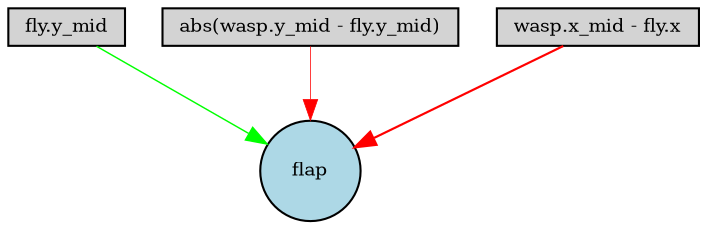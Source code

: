 digraph {
	node [fontsize=9 height=0.2 shape=circle width=0.2]
	"fly.y_mid" [fillcolor=lightgray shape=box style=filled]
	"abs(wasp.y_mid - fly.y_mid)" [fillcolor=lightgray shape=box style=filled]
	"wasp.x_mid - fly.x" [fillcolor=lightgray shape=box style=filled]
	flap [fillcolor=lightblue style=filled]
	"fly.y_mid" -> flap [color=green penwidth=0.6861452240732756 style=solid]
	"abs(wasp.y_mid - fly.y_mid)" -> flap [color=red penwidth=0.3620562336579394 style=solid]
	"wasp.x_mid - fly.x" -> flap [color=red penwidth=1.0426551850523218 style=solid]
}
